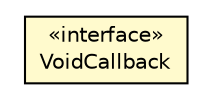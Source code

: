 #!/usr/local/bin/dot
#
# Class diagram 
# Generated by UMLGraph version R5_6-24-gf6e263 (http://www.umlgraph.org/)
#

digraph G {
	edge [fontname="Helvetica",fontsize=10,labelfontname="Helvetica",labelfontsize=10];
	node [fontname="Helvetica",fontsize=10,shape=plaintext];
	nodesep=0.25;
	ranksep=0.5;
	// io.reinert.requestor.core.callback.VoidCallback
	c61279 [label=<<table title="io.reinert.requestor.core.callback.VoidCallback" border="0" cellborder="1" cellspacing="0" cellpadding="2" port="p" bgcolor="lemonChiffon" href="./VoidCallback.html">
		<tr><td><table border="0" cellspacing="0" cellpadding="1">
<tr><td align="center" balign="center"> &#171;interface&#187; </td></tr>
<tr><td align="center" balign="center"> VoidCallback </td></tr>
		</table></td></tr>
		</table>>, URL="./VoidCallback.html", fontname="Helvetica", fontcolor="black", fontsize=10.0];
}

